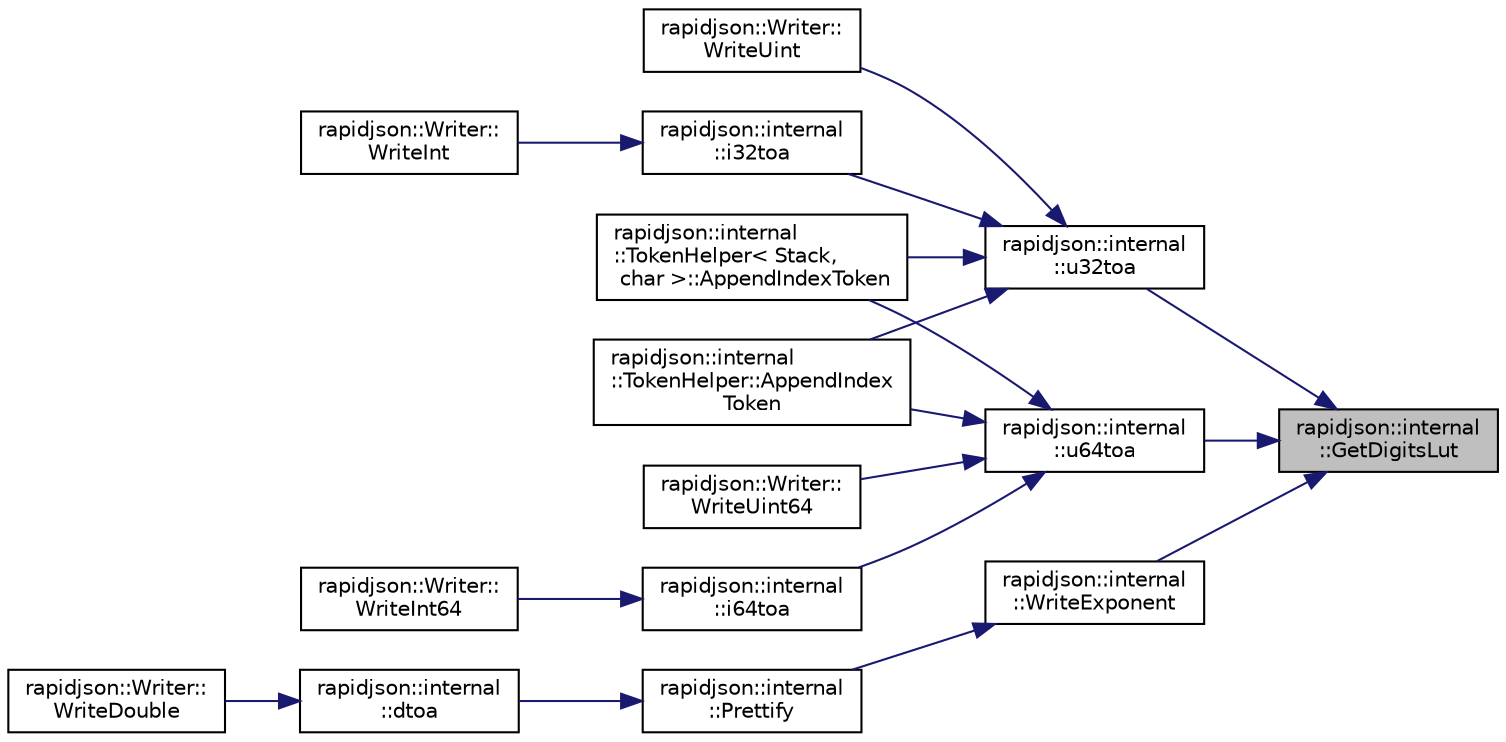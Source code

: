 digraph "rapidjson::internal::GetDigitsLut"
{
 // INTERACTIVE_SVG=YES
 // LATEX_PDF_SIZE
  edge [fontname="Helvetica",fontsize="10",labelfontname="Helvetica",labelfontsize="10"];
  node [fontname="Helvetica",fontsize="10",shape=record];
  rankdir="RL";
  Node73 [label="rapidjson::internal\l::GetDigitsLut",height=0.2,width=0.4,color="black", fillcolor="grey75", style="filled", fontcolor="black",tooltip=" "];
  Node73 -> Node74 [dir="back",color="midnightblue",fontsize="10",style="solid",fontname="Helvetica"];
  Node74 [label="rapidjson::internal\l::u32toa",height=0.2,width=0.4,color="black", fillcolor="white", style="filled",URL="$namespacerapidjson_1_1internal.html#ad5e42102d2ac70a691b3fdfdd2238e70",tooltip=" "];
  Node74 -> Node75 [dir="back",color="midnightblue",fontsize="10",style="solid",fontname="Helvetica"];
  Node75 [label="rapidjson::internal\l::i32toa",height=0.2,width=0.4,color="black", fillcolor="white", style="filled",URL="$namespacerapidjson_1_1internal.html#af2da6e17b77cf999be3b84d06e652d14",tooltip=" "];
  Node75 -> Node76 [dir="back",color="midnightblue",fontsize="10",style="solid",fontname="Helvetica"];
  Node76 [label="rapidjson::Writer::\lWriteInt",height=0.2,width=0.4,color="black", fillcolor="white", style="filled",URL="$classrapidjson_1_1_writer.html#aca40d77c14bf6911c03b5d4b23283e02",tooltip=" "];
  Node74 -> Node77 [dir="back",color="midnightblue",fontsize="10",style="solid",fontname="Helvetica"];
  Node77 [label="rapidjson::internal\l::TokenHelper::AppendIndex\lToken",height=0.2,width=0.4,color="black", fillcolor="white", style="filled",URL="$structrapidjson_1_1internal_1_1_token_helper.html#a633523ce836cb5711fef98301ab6d8f7",tooltip=" "];
  Node74 -> Node78 [dir="back",color="midnightblue",fontsize="10",style="solid",fontname="Helvetica"];
  Node78 [label="rapidjson::internal\l::TokenHelper\< Stack,\l char \>::AppendIndexToken",height=0.2,width=0.4,color="black", fillcolor="white", style="filled",URL="$structrapidjson_1_1internal_1_1_token_helper_3_01_stack_00_01char_01_4.html#ab877a126e0b798bfc149d9506aed999e",tooltip=" "];
  Node74 -> Node79 [dir="back",color="midnightblue",fontsize="10",style="solid",fontname="Helvetica"];
  Node79 [label="rapidjson::Writer::\lWriteUint",height=0.2,width=0.4,color="black", fillcolor="white", style="filled",URL="$classrapidjson_1_1_writer.html#a9255fff8cc9476048f14a1ee7dbd9937",tooltip=" "];
  Node73 -> Node80 [dir="back",color="midnightblue",fontsize="10",style="solid",fontname="Helvetica"];
  Node80 [label="rapidjson::internal\l::u64toa",height=0.2,width=0.4,color="black", fillcolor="white", style="filled",URL="$namespacerapidjson_1_1internal.html#af565c1edf212e5e41b8a51c3973e38cb",tooltip=" "];
  Node80 -> Node81 [dir="back",color="midnightblue",fontsize="10",style="solid",fontname="Helvetica"];
  Node81 [label="rapidjson::internal\l::i64toa",height=0.2,width=0.4,color="black", fillcolor="white", style="filled",URL="$namespacerapidjson_1_1internal.html#a676fae3f0a9bc9a5e7646e31097a6f34",tooltip=" "];
  Node81 -> Node82 [dir="back",color="midnightblue",fontsize="10",style="solid",fontname="Helvetica"];
  Node82 [label="rapidjson::Writer::\lWriteInt64",height=0.2,width=0.4,color="black", fillcolor="white", style="filled",URL="$classrapidjson_1_1_writer.html#aada3d510b7637fd0e9e8b3cbad093c2e",tooltip=" "];
  Node80 -> Node77 [dir="back",color="midnightblue",fontsize="10",style="solid",fontname="Helvetica"];
  Node80 -> Node78 [dir="back",color="midnightblue",fontsize="10",style="solid",fontname="Helvetica"];
  Node80 -> Node83 [dir="back",color="midnightblue",fontsize="10",style="solid",fontname="Helvetica"];
  Node83 [label="rapidjson::Writer::\lWriteUint64",height=0.2,width=0.4,color="black", fillcolor="white", style="filled",URL="$classrapidjson_1_1_writer.html#a341c2665f6564467dab9787bbbaee2fe",tooltip=" "];
  Node73 -> Node84 [dir="back",color="midnightblue",fontsize="10",style="solid",fontname="Helvetica"];
  Node84 [label="rapidjson::internal\l::WriteExponent",height=0.2,width=0.4,color="black", fillcolor="white", style="filled",URL="$namespacerapidjson_1_1internal.html#adacfea46aca31aae732f952a9872b6e6",tooltip=" "];
  Node84 -> Node85 [dir="back",color="midnightblue",fontsize="10",style="solid",fontname="Helvetica"];
  Node85 [label="rapidjson::internal\l::Prettify",height=0.2,width=0.4,color="black", fillcolor="white", style="filled",URL="$namespacerapidjson_1_1internal.html#a7865c7734bca9cbbf66bdc7c0d164a77",tooltip=" "];
  Node85 -> Node86 [dir="back",color="midnightblue",fontsize="10",style="solid",fontname="Helvetica"];
  Node86 [label="rapidjson::internal\l::dtoa",height=0.2,width=0.4,color="black", fillcolor="white", style="filled",URL="$namespacerapidjson_1_1internal.html#a51f3497ab9a7f691e06329409d6b5191",tooltip=" "];
  Node86 -> Node87 [dir="back",color="midnightblue",fontsize="10",style="solid",fontname="Helvetica"];
  Node87 [label="rapidjson::Writer::\lWriteDouble",height=0.2,width=0.4,color="black", fillcolor="white", style="filled",URL="$classrapidjson_1_1_writer.html#ad8cdd06dfdf1731a2148e859b828979c",tooltip=" "];
}
